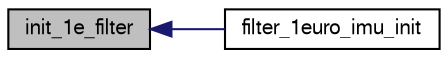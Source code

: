 digraph "init_1e_filter"
{
  edge [fontname="FreeSans",fontsize="10",labelfontname="FreeSans",labelfontsize="10"];
  node [fontname="FreeSans",fontsize="10",shape=record];
  rankdir="LR";
  Node1 [label="init_1e_filter",height=0.2,width=0.4,color="black", fillcolor="grey75", style="filled", fontcolor="black"];
  Node1 -> Node2 [dir="back",color="midnightblue",fontsize="10",style="solid",fontname="FreeSans"];
  Node2 [label="filter_1euro_imu_init",height=0.2,width=0.4,color="black", fillcolor="white", style="filled",URL="$filter__1euro__imu_8h.html#ac5440f07272979ecc4ceb8b288758320",tooltip="Init and bindings. "];
}
